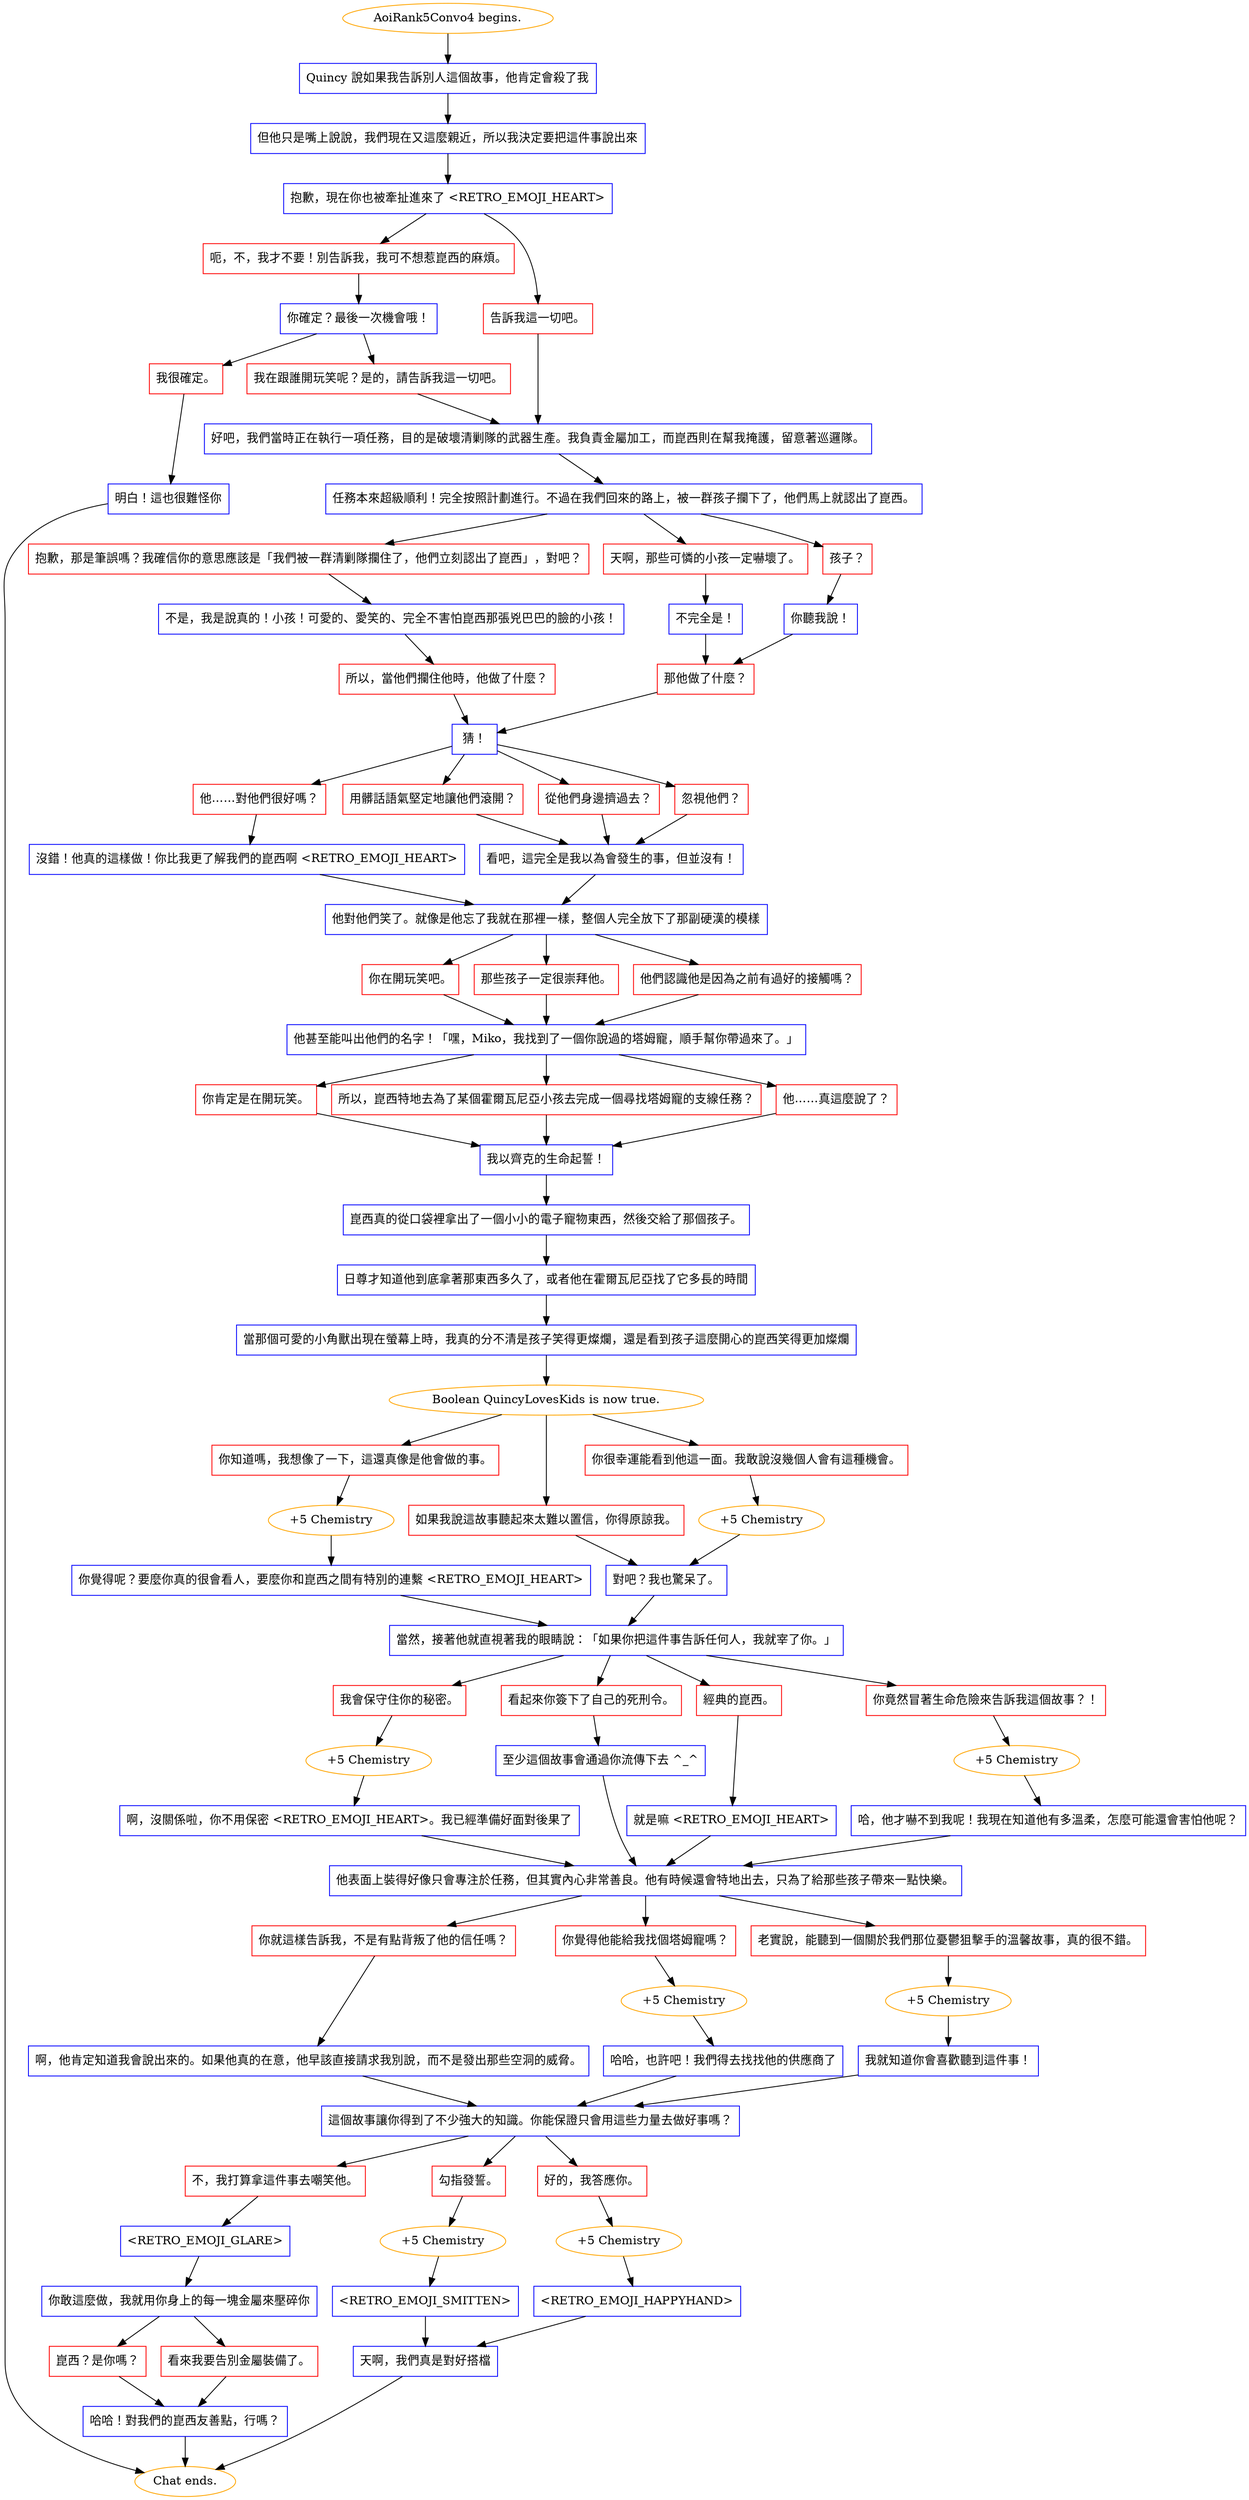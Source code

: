 digraph {
	"AoiRank5Convo4 begins." [color=orange];
		"AoiRank5Convo4 begins." -> j1304404759;
	j1304404759 [label="Quincy 說如果我告訴別人這個故事，他肯定會殺了我",shape=box,color=blue];
		j1304404759 -> j4067555802;
	j4067555802 [label="但他只是嘴上說說，我們現在又這麼親近，所以我決定要把這件事說出來",shape=box,color=blue];
		j4067555802 -> j2151968244;
	j2151968244 [label="抱歉，現在你也被牽扯進來了 <RETRO_EMOJI_HEART>",shape=box,color=blue];
		j2151968244 -> j1333188945;
		j2151968244 -> j660928243;
	j1333188945 [label="呃，不，我才不要！別告訴我，我可不想惹崑西的麻煩。",shape=box,color=red];
		j1333188945 -> j4265791482;
	j660928243 [label="告訴我這一切吧。",shape=box,color=red];
		j660928243 -> j3188585011;
	j4265791482 [label="你確定？最後一次機會哦！",shape=box,color=blue];
		j4265791482 -> j1549742072;
		j4265791482 -> j565362441;
	j3188585011 [label="好吧，我們當時正在執行一項任務，目的是破壞清剿隊的武器生產。我負責金屬加工，而崑西則在幫我掩護，留意著巡邏隊。",shape=box,color=blue];
		j3188585011 -> j2417555032;
	j1549742072 [label="我在跟誰開玩笑呢？是的，請告訴我這一切吧。",shape=box,color=red];
		j1549742072 -> j3188585011;
	j565362441 [label="我很確定。",shape=box,color=red];
		j565362441 -> j2693927941;
	j2417555032 [label="任務本來超級順利！完全按照計劃進行。不過在我們回來的路上，被一群孩子攔下了，他們馬上就認出了崑西。",shape=box,color=blue];
		j2417555032 -> j2178920269;
		j2417555032 -> j3965692921;
		j2417555032 -> j2842741458;
	j2693927941 [label="明白！這也很難怪你",shape=box,color=blue];
		j2693927941 -> "Chat ends.";
	j2178920269 [label="抱歉，那是筆誤嗎？我確信你的意思應該是「我們被一群清剿隊攔住了，他們立刻認出了崑西」，對吧？",shape=box,color=red];
		j2178920269 -> j1394116072;
	j3965692921 [label="天啊，那些可憐的小孩一定嚇壞了。",shape=box,color=red];
		j3965692921 -> j735741120;
	j2842741458 [label="孩子？",shape=box,color=red];
		j2842741458 -> j2250544846;
	"Chat ends." [color=orange];
	j1394116072 [label="不是，我是說真的！小孩！可愛的、愛笑的、完全不害怕崑西那張兇巴巴的臉的小孩！",shape=box,color=blue];
		j1394116072 -> j3527536159;
	j735741120 [label="不完全是！",shape=box,color=blue];
		j735741120 -> j1057788815;
	j2250544846 [label="你聽我說！",shape=box,color=blue];
		j2250544846 -> j1057788815;
	j3527536159 [label="所以，當他們攔住他時，他做了什麼？",shape=box,color=red];
		j3527536159 -> j429295822;
	j1057788815 [label="那他做了什麼？",shape=box,color=red];
		j1057788815 -> j429295822;
	j429295822 [label="猜！",shape=box,color=blue];
		j429295822 -> j1849235347;
		j429295822 -> j3360707900;
		j429295822 -> j1050252927;
		j429295822 -> j3434223244;
	j1849235347 [label="用髒話語氣堅定地讓他們滾開？",shape=box,color=red];
		j1849235347 -> j336458548;
	j3360707900 [label="從他們身邊擠過去？",shape=box,color=red];
		j3360707900 -> j336458548;
	j1050252927 [label="忽視他們？",shape=box,color=red];
		j1050252927 -> j336458548;
	j3434223244 [label="他……對他們很好嗎？",shape=box,color=red];
		j3434223244 -> j2345445566;
	j336458548 [label="看吧，這完全是我以為會發生的事，但並沒有！",shape=box,color=blue];
		j336458548 -> j3534844567;
	j2345445566 [label="沒錯！他真的這樣做！你比我更了解我們的崑西啊 <RETRO_EMOJI_HEART>",shape=box,color=blue];
		j2345445566 -> j3534844567;
	j3534844567 [label="他對他們笑了。就像是他忘了我就在那裡一樣，整個人完全放下了那副硬漢的模樣",shape=box,color=blue];
		j3534844567 -> j332801011;
		j3534844567 -> j1626593353;
		j3534844567 -> j198482351;
	j332801011 [label="那些孩子一定很崇拜他。",shape=box,color=red];
		j332801011 -> j3647594304;
	j1626593353 [label="他們認識他是因為之前有過好的接觸嗎？",shape=box,color=red];
		j1626593353 -> j3647594304;
	j198482351 [label="你在開玩笑吧。",shape=box,color=red];
		j198482351 -> j3647594304;
	j3647594304 [label="他甚至能叫出他們的名字！「嘿，Miko，我找到了一個你說過的塔姆寵，順手幫你帶過來了。」",shape=box,color=blue];
		j3647594304 -> j4040089919;
		j3647594304 -> j3265857450;
		j3647594304 -> j4176845234;
	j4040089919 [label="所以，崑西特地去為了某個霍爾瓦尼亞小孩去完成一個尋找塔姆寵的支線任務？",shape=box,color=red];
		j4040089919 -> j4084148941;
	j3265857450 [label="他……真這麼說了？",shape=box,color=red];
		j3265857450 -> j4084148941;
	j4176845234 [label="你肯定是在開玩笑。",shape=box,color=red];
		j4176845234 -> j4084148941;
	j4084148941 [label="我以齊克的生命起誓！",shape=box,color=blue];
		j4084148941 -> j1336248447;
	j1336248447 [label="崑西真的從口袋裡拿出了一個小小的電子寵物東西，然後交給了那個孩子。",shape=box,color=blue];
		j1336248447 -> j3100506809;
	j3100506809 [label="日尊才知道他到底拿著那東西多久了，或者他在霍爾瓦尼亞找了它多長的時間",shape=box,color=blue];
		j3100506809 -> j2462023716;
	j2462023716 [label="當那個可愛的小角獸出現在螢幕上時，我真的分不清是孩子笑得更燦爛，還是看到孩子這麼開心的崑西笑得更加燦爛",shape=box,color=blue];
		j2462023716 -> j3972133901;
	j3972133901 [label="Boolean QuincyLovesKids is now true.",color=orange];
		j3972133901 -> j2136820517;
		j3972133901 -> j3924339512;
		j3972133901 -> j502780272;
	j2136820517 [label="你知道嗎，我想像了一下，這還真像是他會做的事。",shape=box,color=red];
		j2136820517 -> j1228235649;
	j3924339512 [label="如果我說這故事聽起來太難以置信，你得原諒我。",shape=box,color=red];
		j3924339512 -> j877905075;
	j502780272 [label="你很幸運能看到他這一面。我敢說沒幾個人會有這種機會。",shape=box,color=red];
		j502780272 -> j299112340;
	j1228235649 [label="+5 Chemistry",color=orange];
		j1228235649 -> j533027136;
	j877905075 [label="對吧？我也驚呆了。",shape=box,color=blue];
		j877905075 -> j1103663449;
	j299112340 [label="+5 Chemistry",color=orange];
		j299112340 -> j877905075;
	j533027136 [label="你覺得呢？要麼你真的很會看人，要麼你和崑西之間有特別的連繫 <RETRO_EMOJI_HEART>",shape=box,color=blue];
		j533027136 -> j1103663449;
	j1103663449 [label="當然，接著他就直視著我的眼睛說：「如果你把這件事告訴任何人，我就宰了你。」",shape=box,color=blue];
		j1103663449 -> j1182459496;
		j1103663449 -> j2151047093;
		j1103663449 -> j297955949;
		j1103663449 -> j1058332761;
	j1182459496 [label="經典的崑西。",shape=box,color=red];
		j1182459496 -> j2508491563;
	j2151047093 [label="你竟然冒著生命危險來告訴我這個故事？！",shape=box,color=red];
		j2151047093 -> j1962410370;
	j297955949 [label="我會保守住你的秘密。",shape=box,color=red];
		j297955949 -> j3495387475;
	j1058332761 [label="看起來你簽下了自己的死刑令。",shape=box,color=red];
		j1058332761 -> j246019473;
	j2508491563 [label="就是嘛 <RETRO_EMOJI_HEART>",shape=box,color=blue];
		j2508491563 -> j3509507906;
	j1962410370 [label="+5 Chemistry",color=orange];
		j1962410370 -> j1884890286;
	j3495387475 [label="+5 Chemistry",color=orange];
		j3495387475 -> j3791184351;
	j246019473 [label="至少這個故事會通過你流傳下去 ^_^",shape=box,color=blue];
		j246019473 -> j3509507906;
	j3509507906 [label="他表面上裝得好像只會專注於任務，但其實內心非常善良。他有時候還會特地出去，只為了給那些孩子帶來一點快樂。",shape=box,color=blue];
		j3509507906 -> j4199097420;
		j3509507906 -> j2643442026;
		j3509507906 -> j1215089917;
	j1884890286 [label="哈，他才嚇不到我呢！我現在知道他有多溫柔，怎麼可能還會害怕他呢？",shape=box,color=blue];
		j1884890286 -> j3509507906;
	j3791184351 [label="啊，沒關係啦，你不用保密 <RETRO_EMOJI_HEART>。我已經準備好面對後果了",shape=box,color=blue];
		j3791184351 -> j3509507906;
	j4199097420 [label="你覺得他能給我找個塔姆寵嗎？",shape=box,color=red];
		j4199097420 -> j3772266208;
	j2643442026 [label="老實說，能聽到一個關於我們那位憂鬱狙擊手的溫馨故事，真的很不錯。",shape=box,color=red];
		j2643442026 -> j3708403164;
	j1215089917 [label="你就這樣告訴我，不是有點背叛了他的信任嗎？",shape=box,color=red];
		j1215089917 -> j3568755153;
	j3772266208 [label="+5 Chemistry",color=orange];
		j3772266208 -> j2179155226;
	j3708403164 [label="+5 Chemistry",color=orange];
		j3708403164 -> j2436264107;
	j3568755153 [label="啊，他肯定知道我會說出來的。如果他真的在意，他早該直接請求我別說，而不是發出那些空洞的威脅。",shape=box,color=blue];
		j3568755153 -> j1943405063;
	j2179155226 [label="哈哈，也許吧！我們得去找找他的供應商了",shape=box,color=blue];
		j2179155226 -> j1943405063;
	j2436264107 [label="我就知道你會喜歡聽到這件事！",shape=box,color=blue];
		j2436264107 -> j1943405063;
	j1943405063 [label="這個故事讓你得到了不少強大的知識。你能保證只會用這些力量去做好事嗎？",shape=box,color=blue];
		j1943405063 -> j2464725693;
		j1943405063 -> j2219508011;
		j1943405063 -> j1221757029;
	j2464725693 [label="好的，我答應你。",shape=box,color=red];
		j2464725693 -> j1004982471;
	j2219508011 [label="勾指發誓。",shape=box,color=red];
		j2219508011 -> j310111918;
	j1221757029 [label="不，我打算拿這件事去嘲笑他。",shape=box,color=red];
		j1221757029 -> j1822658900;
	j1004982471 [label="+5 Chemistry",color=orange];
		j1004982471 -> j285002975;
	j310111918 [label="+5 Chemistry",color=orange];
		j310111918 -> j3470519307;
	j1822658900 [label="<RETRO_EMOJI_GLARE>",shape=box,color=blue];
		j1822658900 -> j1534763269;
	j285002975 [label="<RETRO_EMOJI_HAPPYHAND>",shape=box,color=blue];
		j285002975 -> j1543842371;
	j3470519307 [label="<RETRO_EMOJI_SMITTEN>",shape=box,color=blue];
		j3470519307 -> j1543842371;
	j1534763269 [label="你敢這麼做，我就用你身上的每一塊金屬來壓碎你",shape=box,color=blue];
		j1534763269 -> j2207359755;
		j1534763269 -> j1603547778;
	j1543842371 [label="天啊，我們真是對好搭檔",shape=box,color=blue];
		j1543842371 -> "Chat ends.";
	j2207359755 [label="崑西？是你嗎？",shape=box,color=red];
		j2207359755 -> j2494281906;
	j1603547778 [label="看來我要告別金屬裝備了。",shape=box,color=red];
		j1603547778 -> j2494281906;
	j2494281906 [label="哈哈！對我們的崑西友善點，行嗎？",shape=box,color=blue];
		j2494281906 -> "Chat ends.";
}